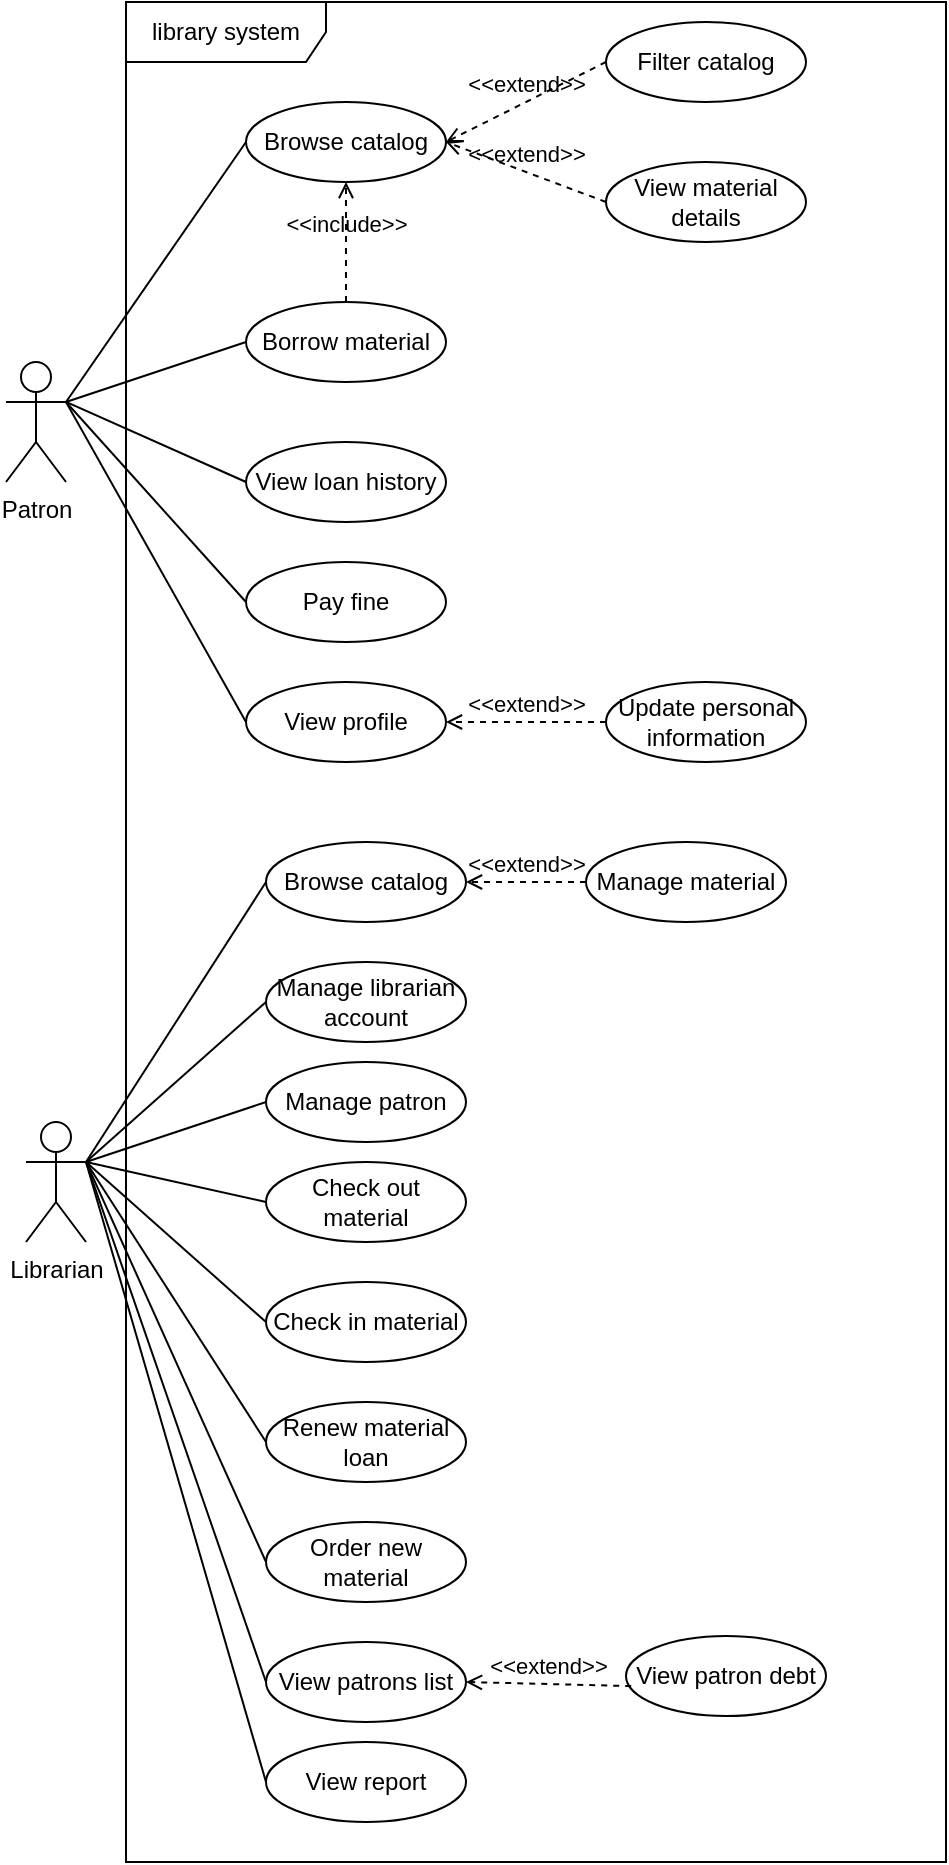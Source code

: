 <mxfile>
    <diagram id="M2T5hSI93tEMTl3FXH_X" name="v0">
        <mxGraphModel dx="498" dy="886" grid="1" gridSize="10" guides="1" tooltips="1" connect="1" arrows="1" fold="1" page="1" pageScale="1" pageWidth="1169" pageHeight="827" background="#ffffff" math="0" shadow="0">
            <root>
                <mxCell id="0"/>
                <mxCell id="1" parent="0"/>
                <mxCell id="23" style="edgeStyle=none;html=1;exitX=1;exitY=0.333;exitDx=0;exitDy=0;exitPerimeter=0;entryX=0;entryY=0.5;entryDx=0;entryDy=0;endArrow=none;endFill=0;" parent="1" source="3" target="9" edge="1">
                    <mxGeometry relative="1" as="geometry"/>
                </mxCell>
                <mxCell id="24" style="edgeStyle=none;html=1;exitX=1;exitY=0.333;exitDx=0;exitDy=0;exitPerimeter=0;entryX=0;entryY=0.5;entryDx=0;entryDy=0;endArrow=none;endFill=0;" parent="1" source="3" target="10" edge="1">
                    <mxGeometry relative="1" as="geometry"/>
                </mxCell>
                <mxCell id="25" style="edgeStyle=none;html=1;exitX=1;exitY=0.333;exitDx=0;exitDy=0;exitPerimeter=0;entryX=0;entryY=0.5;entryDx=0;entryDy=0;endArrow=none;endFill=0;" parent="1" source="3" target="7" edge="1">
                    <mxGeometry relative="1" as="geometry"/>
                </mxCell>
                <mxCell id="26" style="edgeStyle=none;html=1;exitX=1;exitY=0.333;exitDx=0;exitDy=0;exitPerimeter=0;entryX=0;entryY=0.5;entryDx=0;entryDy=0;endArrow=none;endFill=0;" parent="1" source="3" target="6" edge="1">
                    <mxGeometry relative="1" as="geometry"/>
                </mxCell>
                <mxCell id="35" style="edgeStyle=none;html=1;exitX=1;exitY=0.333;exitDx=0;exitDy=0;exitPerimeter=0;entryX=0;entryY=0.5;entryDx=0;entryDy=0;endArrow=none;endFill=0;" parent="1" source="3" target="13" edge="1">
                    <mxGeometry relative="1" as="geometry"/>
                </mxCell>
                <mxCell id="3" value="Patron" style="shape=umlActor;verticalLabelPosition=bottom;verticalAlign=top;html=1;" parent="1" vertex="1">
                    <mxGeometry x="150" y="190" width="30" height="60" as="geometry"/>
                </mxCell>
                <mxCell id="6" value="Browse catalog" style="ellipse;whiteSpace=wrap;html=1;align=center;" parent="1" vertex="1">
                    <mxGeometry x="270" y="60" width="100" height="40" as="geometry"/>
                </mxCell>
                <mxCell id="7" value="Borrow material" style="ellipse;whiteSpace=wrap;html=1;align=center;" parent="1" vertex="1">
                    <mxGeometry x="270" y="160" width="100" height="40" as="geometry"/>
                </mxCell>
                <mxCell id="8" value="Renew material loan" style="ellipse;whiteSpace=wrap;html=1;align=center;" parent="1" vertex="1">
                    <mxGeometry x="280" y="710" width="100" height="40" as="geometry"/>
                </mxCell>
                <mxCell id="9" value="View loan history" style="ellipse;whiteSpace=wrap;html=1;align=center;" parent="1" vertex="1">
                    <mxGeometry x="270" y="230" width="100" height="40" as="geometry"/>
                </mxCell>
                <mxCell id="10" value="Pay fine" style="ellipse;whiteSpace=wrap;html=1;align=center;" parent="1" vertex="1">
                    <mxGeometry x="270" y="290" width="100" height="40" as="geometry"/>
                </mxCell>
                <mxCell id="11" value="Filter catalog" style="ellipse;whiteSpace=wrap;html=1;align=center;" parent="1" vertex="1">
                    <mxGeometry x="450" y="20" width="100" height="40" as="geometry"/>
                </mxCell>
                <mxCell id="12" value="View material details" style="ellipse;whiteSpace=wrap;html=1;align=center;" parent="1" vertex="1">
                    <mxGeometry x="450" y="90" width="100" height="40" as="geometry"/>
                </mxCell>
                <mxCell id="13" value="View profile" style="ellipse;whiteSpace=wrap;html=1;align=center;" parent="1" vertex="1">
                    <mxGeometry x="270" y="350" width="100" height="40" as="geometry"/>
                </mxCell>
                <mxCell id="14" value="Update personal information" style="ellipse;whiteSpace=wrap;html=1;align=center;" parent="1" vertex="1">
                    <mxGeometry x="450" y="350" width="100" height="40" as="geometry"/>
                </mxCell>
                <mxCell id="15" value="&amp;lt;&amp;lt;extend&amp;gt;&amp;gt;" style="html=1;verticalAlign=bottom;labelBackgroundColor=none;endArrow=open;endFill=0;dashed=1;exitX=0;exitY=0.5;exitDx=0;exitDy=0;entryX=1;entryY=0.5;entryDx=0;entryDy=0;" parent="1" source="14" target="13" edge="1">
                    <mxGeometry width="160" relative="1" as="geometry">
                        <mxPoint x="290" y="310" as="sourcePoint"/>
                        <mxPoint x="450" y="310" as="targetPoint"/>
                    </mxGeometry>
                </mxCell>
                <mxCell id="28" style="edgeStyle=none;html=1;exitX=1;exitY=0.333;exitDx=0;exitDy=0;exitPerimeter=0;entryX=0;entryY=0.5;entryDx=0;entryDy=0;endArrow=none;endFill=0;" parent="1" source="16" target="19" edge="1">
                    <mxGeometry relative="1" as="geometry"/>
                </mxCell>
                <mxCell id="29" style="edgeStyle=none;html=1;exitX=1;exitY=0.333;exitDx=0;exitDy=0;exitPerimeter=0;entryX=0;entryY=0.5;entryDx=0;entryDy=0;endArrow=none;endFill=0;" parent="1" source="16" target="20" edge="1">
                    <mxGeometry relative="1" as="geometry"/>
                </mxCell>
                <mxCell id="30" style="edgeStyle=none;html=1;exitX=1;exitY=0.333;exitDx=0;exitDy=0;exitPerimeter=0;entryX=0;entryY=0.5;entryDx=0;entryDy=0;endArrow=none;endFill=0;" parent="1" source="16" target="21" edge="1">
                    <mxGeometry relative="1" as="geometry"/>
                </mxCell>
                <mxCell id="33" style="edgeStyle=none;html=1;exitX=1;exitY=0.333;exitDx=0;exitDy=0;exitPerimeter=0;entryX=0;entryY=0.5;entryDx=0;entryDy=0;endArrow=none;endFill=0;" parent="1" source="16" target="8" edge="1">
                    <mxGeometry relative="1" as="geometry"/>
                </mxCell>
                <mxCell id="34" style="edgeStyle=none;html=1;exitX=1;exitY=0.333;exitDx=0;exitDy=0;exitPerimeter=0;entryX=0;entryY=0.5;entryDx=0;entryDy=0;endArrow=none;endFill=0;" parent="1" source="16" target="18" edge="1">
                    <mxGeometry relative="1" as="geometry"/>
                </mxCell>
                <mxCell id="37" style="edgeStyle=none;html=1;exitX=1;exitY=0.333;exitDx=0;exitDy=0;exitPerimeter=0;entryX=0;entryY=0.5;entryDx=0;entryDy=0;endArrow=none;endFill=0;" parent="1" source="16" target="36" edge="1">
                    <mxGeometry relative="1" as="geometry"/>
                </mxCell>
                <mxCell id="41" style="edgeStyle=none;html=1;exitX=1;exitY=0.333;exitDx=0;exitDy=0;exitPerimeter=0;entryX=0;entryY=0.5;entryDx=0;entryDy=0;endArrow=none;endFill=0;" parent="1" source="16" target="38" edge="1">
                    <mxGeometry relative="1" as="geometry"/>
                </mxCell>
                <mxCell id="51" style="edgeStyle=none;html=1;exitX=1;exitY=0.333;exitDx=0;exitDy=0;exitPerimeter=0;entryX=0;entryY=0.5;entryDx=0;entryDy=0;endArrow=none;endFill=0;" parent="1" source="16" target="50" edge="1">
                    <mxGeometry relative="1" as="geometry"/>
                </mxCell>
                <mxCell id="16" value="Librarian" style="shape=umlActor;verticalLabelPosition=bottom;verticalAlign=top;html=1;" parent="1" vertex="1">
                    <mxGeometry x="160" y="570" width="30" height="60" as="geometry"/>
                </mxCell>
                <mxCell id="17" value="Manage material" style="ellipse;whiteSpace=wrap;html=1;align=center;" parent="1" vertex="1">
                    <mxGeometry x="440" y="430" width="100" height="40" as="geometry"/>
                </mxCell>
                <mxCell id="18" value="View report" style="ellipse;whiteSpace=wrap;html=1;align=center;" parent="1" vertex="1">
                    <mxGeometry x="280" y="880" width="100" height="40" as="geometry"/>
                </mxCell>
                <mxCell id="19" value="Check out material" style="ellipse;whiteSpace=wrap;html=1;align=center;" parent="1" vertex="1">
                    <mxGeometry x="280" y="590" width="100" height="40" as="geometry"/>
                </mxCell>
                <mxCell id="20" value="Check in material" style="ellipse;whiteSpace=wrap;html=1;align=center;" parent="1" vertex="1">
                    <mxGeometry x="280" y="650" width="100" height="40" as="geometry"/>
                </mxCell>
                <mxCell id="21" value="Order new material" style="ellipse;whiteSpace=wrap;html=1;align=center;" parent="1" vertex="1">
                    <mxGeometry x="280" y="770" width="100" height="40" as="geometry"/>
                </mxCell>
                <mxCell id="22" value="&amp;lt;&amp;lt;include&amp;gt;&amp;gt;" style="html=1;verticalAlign=bottom;labelBackgroundColor=none;endArrow=open;endFill=0;dashed=1;exitX=0.5;exitY=0;exitDx=0;exitDy=0;entryX=0.5;entryY=1;entryDx=0;entryDy=0;" parent="1" source="7" target="6" edge="1">
                    <mxGeometry x="0.011" width="160" relative="1" as="geometry">
                        <mxPoint x="300" y="170" as="sourcePoint"/>
                        <mxPoint x="460" y="170" as="targetPoint"/>
                        <mxPoint as="offset"/>
                    </mxGeometry>
                </mxCell>
                <mxCell id="31" value="&amp;lt;&amp;lt;extend&amp;gt;&amp;gt;" style="html=1;verticalAlign=bottom;labelBackgroundColor=none;endArrow=open;endFill=0;dashed=1;exitX=0;exitY=0.5;exitDx=0;exitDy=0;entryX=1;entryY=0.5;entryDx=0;entryDy=0;" parent="1" source="11" target="6" edge="1">
                    <mxGeometry width="160" relative="1" as="geometry">
                        <mxPoint x="460" y="380" as="sourcePoint"/>
                        <mxPoint x="380.0" y="380" as="targetPoint"/>
                    </mxGeometry>
                </mxCell>
                <mxCell id="32" value="&amp;lt;&amp;lt;extend&amp;gt;&amp;gt;" style="html=1;verticalAlign=bottom;labelBackgroundColor=none;endArrow=open;endFill=0;dashed=1;exitX=0;exitY=0.5;exitDx=0;exitDy=0;" parent="1" source="12" edge="1">
                    <mxGeometry width="160" relative="1" as="geometry">
                        <mxPoint x="420.0" y="50" as="sourcePoint"/>
                        <mxPoint x="370" y="80" as="targetPoint"/>
                    </mxGeometry>
                </mxCell>
                <mxCell id="36" value="View patrons list" style="ellipse;whiteSpace=wrap;html=1;align=center;" parent="1" vertex="1">
                    <mxGeometry x="280" y="830" width="100" height="40" as="geometry"/>
                </mxCell>
                <mxCell id="38" value="Manage librarian account" style="ellipse;whiteSpace=wrap;html=1;align=center;" parent="1" vertex="1">
                    <mxGeometry x="280" y="490" width="100" height="40" as="geometry"/>
                </mxCell>
                <mxCell id="42" value="library system" style="shape=umlFrame;whiteSpace=wrap;html=1;width=100;height=30;" parent="1" vertex="1">
                    <mxGeometry x="210" y="10" width="410" height="930" as="geometry"/>
                </mxCell>
                <mxCell id="43" value="View patron debt" style="ellipse;whiteSpace=wrap;html=1;align=center;" parent="1" vertex="1">
                    <mxGeometry x="460" y="827" width="100" height="40" as="geometry"/>
                </mxCell>
                <mxCell id="45" value="&amp;lt;&amp;lt;extend&amp;gt;&amp;gt;" style="html=1;verticalAlign=bottom;labelBackgroundColor=none;endArrow=open;endFill=0;dashed=1;exitX=0.026;exitY=0.626;exitDx=0;exitDy=0;entryX=1;entryY=0.5;entryDx=0;entryDy=0;exitPerimeter=0;" parent="1" source="43" target="36" edge="1">
                    <mxGeometry width="160" relative="1" as="geometry">
                        <mxPoint x="460.0" y="380.0" as="sourcePoint"/>
                        <mxPoint x="380.0" y="380.0" as="targetPoint"/>
                    </mxGeometry>
                </mxCell>
                <mxCell id="47" style="edgeStyle=none;html=1;exitX=0;exitY=0.5;exitDx=0;exitDy=0;entryX=1;entryY=0.333;entryDx=0;entryDy=0;entryPerimeter=0;endArrow=none;endFill=0;" parent="1" source="46" target="16" edge="1">
                    <mxGeometry relative="1" as="geometry"/>
                </mxCell>
                <mxCell id="46" value="Browse catalog" style="ellipse;whiteSpace=wrap;html=1;align=center;" parent="1" vertex="1">
                    <mxGeometry x="280" y="430" width="100" height="40" as="geometry"/>
                </mxCell>
                <mxCell id="49" value="&amp;lt;&amp;lt;extend&amp;gt;&amp;gt;" style="html=1;verticalAlign=bottom;labelBackgroundColor=none;endArrow=open;endFill=0;dashed=1;exitX=0;exitY=0.5;exitDx=0;exitDy=0;entryX=1;entryY=0.5;entryDx=0;entryDy=0;" parent="1" source="17" target="46" edge="1">
                    <mxGeometry width="160" relative="1" as="geometry">
                        <mxPoint x="460" y="380" as="sourcePoint"/>
                        <mxPoint x="380" y="380" as="targetPoint"/>
                    </mxGeometry>
                </mxCell>
                <mxCell id="50" value="Manage patron" style="ellipse;whiteSpace=wrap;html=1;align=center;" parent="1" vertex="1">
                    <mxGeometry x="280" y="540" width="100" height="40" as="geometry"/>
                </mxCell>
            </root>
        </mxGraphModel>
    </diagram>
</mxfile>